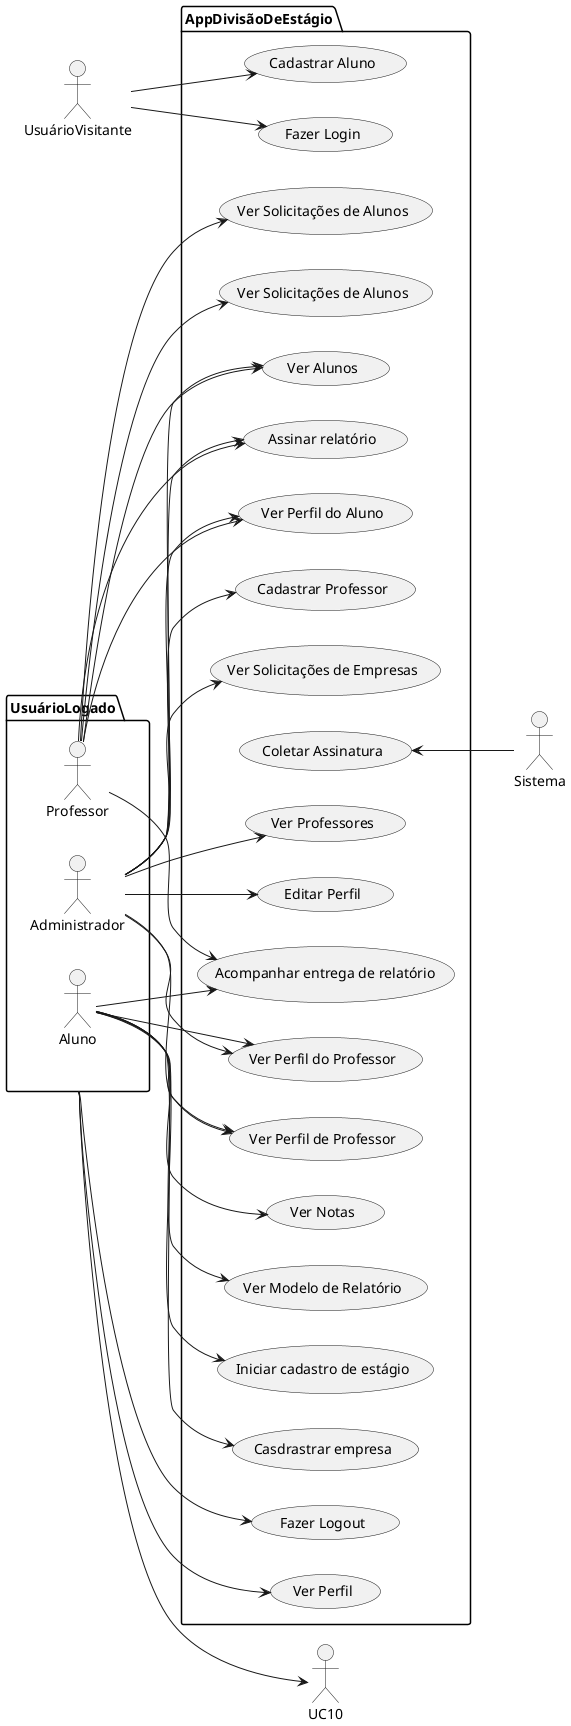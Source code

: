 @startuml
left to right direction
actor UsuárioVisitante as uv
actor Sistema as sys
package UsuárioLogado as ul{
  actor Professor as p
  actor Administrador as adm
  actor Aluno as al
}
package AppDivisãoDeEstágio {
  usecase "Ver Perfil" as UC1
  usecase "Ver Modelo de Relatório" as UC2
  usecase "Iniciar cadastro de estágio" as UC3
  usecase "Casdrastrar empresa" as UC4
  usecase "Ver Perfil de Professor" as UC5
  usecase "Acompanhar entrega de relatório" as UC6
  usecase "Assinar relatório" as UC7
  usecase "Aprovar castrastro de empresa" as UC8
  usecase "Cadastrar Professor" as UC9
  usecase "Editar Perfil" as UC8
  usecase "Coletar Assinatura" as UC11
  usecase "Fazer Login" as UC12
  usecase "Cadastrar Aluno" as UC13
  usecase "Ver Solicitações de Empresas" as UC14
  usecase "Ver Solicitações de Alunos" as UC15
  usecase "Ver Professores" as UC16
  usecase "Ver Alunos" as UC17
  usecase "Ver Solicitações de Alunos" as UC18
  usecase "Fazer Logout" as UC19
  usecase "Ver Notas" as UC20
  usecase "Ver Perfil do Aluno" as UC21
  usecase "Ver Perfil do Professor" as UC22
}

UC11 <-- sys


adm --> UC5
adm --> UC8
adm --> UC7
adm --> UC9
adm --> UC14
adm --> UC16
adm --> UC17
adm --> UC21
adm --> UC22


p --> UC6
p --> UC7
p --> UC15
p --> UC17
p --> UC18
p --> UC21

al --> UC2
al --> UC3
al --> UC4
al --> UC5
al --> UC6
al --> UC20
al --> UC22

uv --> UC12
uv --> UC13

ul --> UC1
ul --> UC10
ul --> UC19
@enduml
